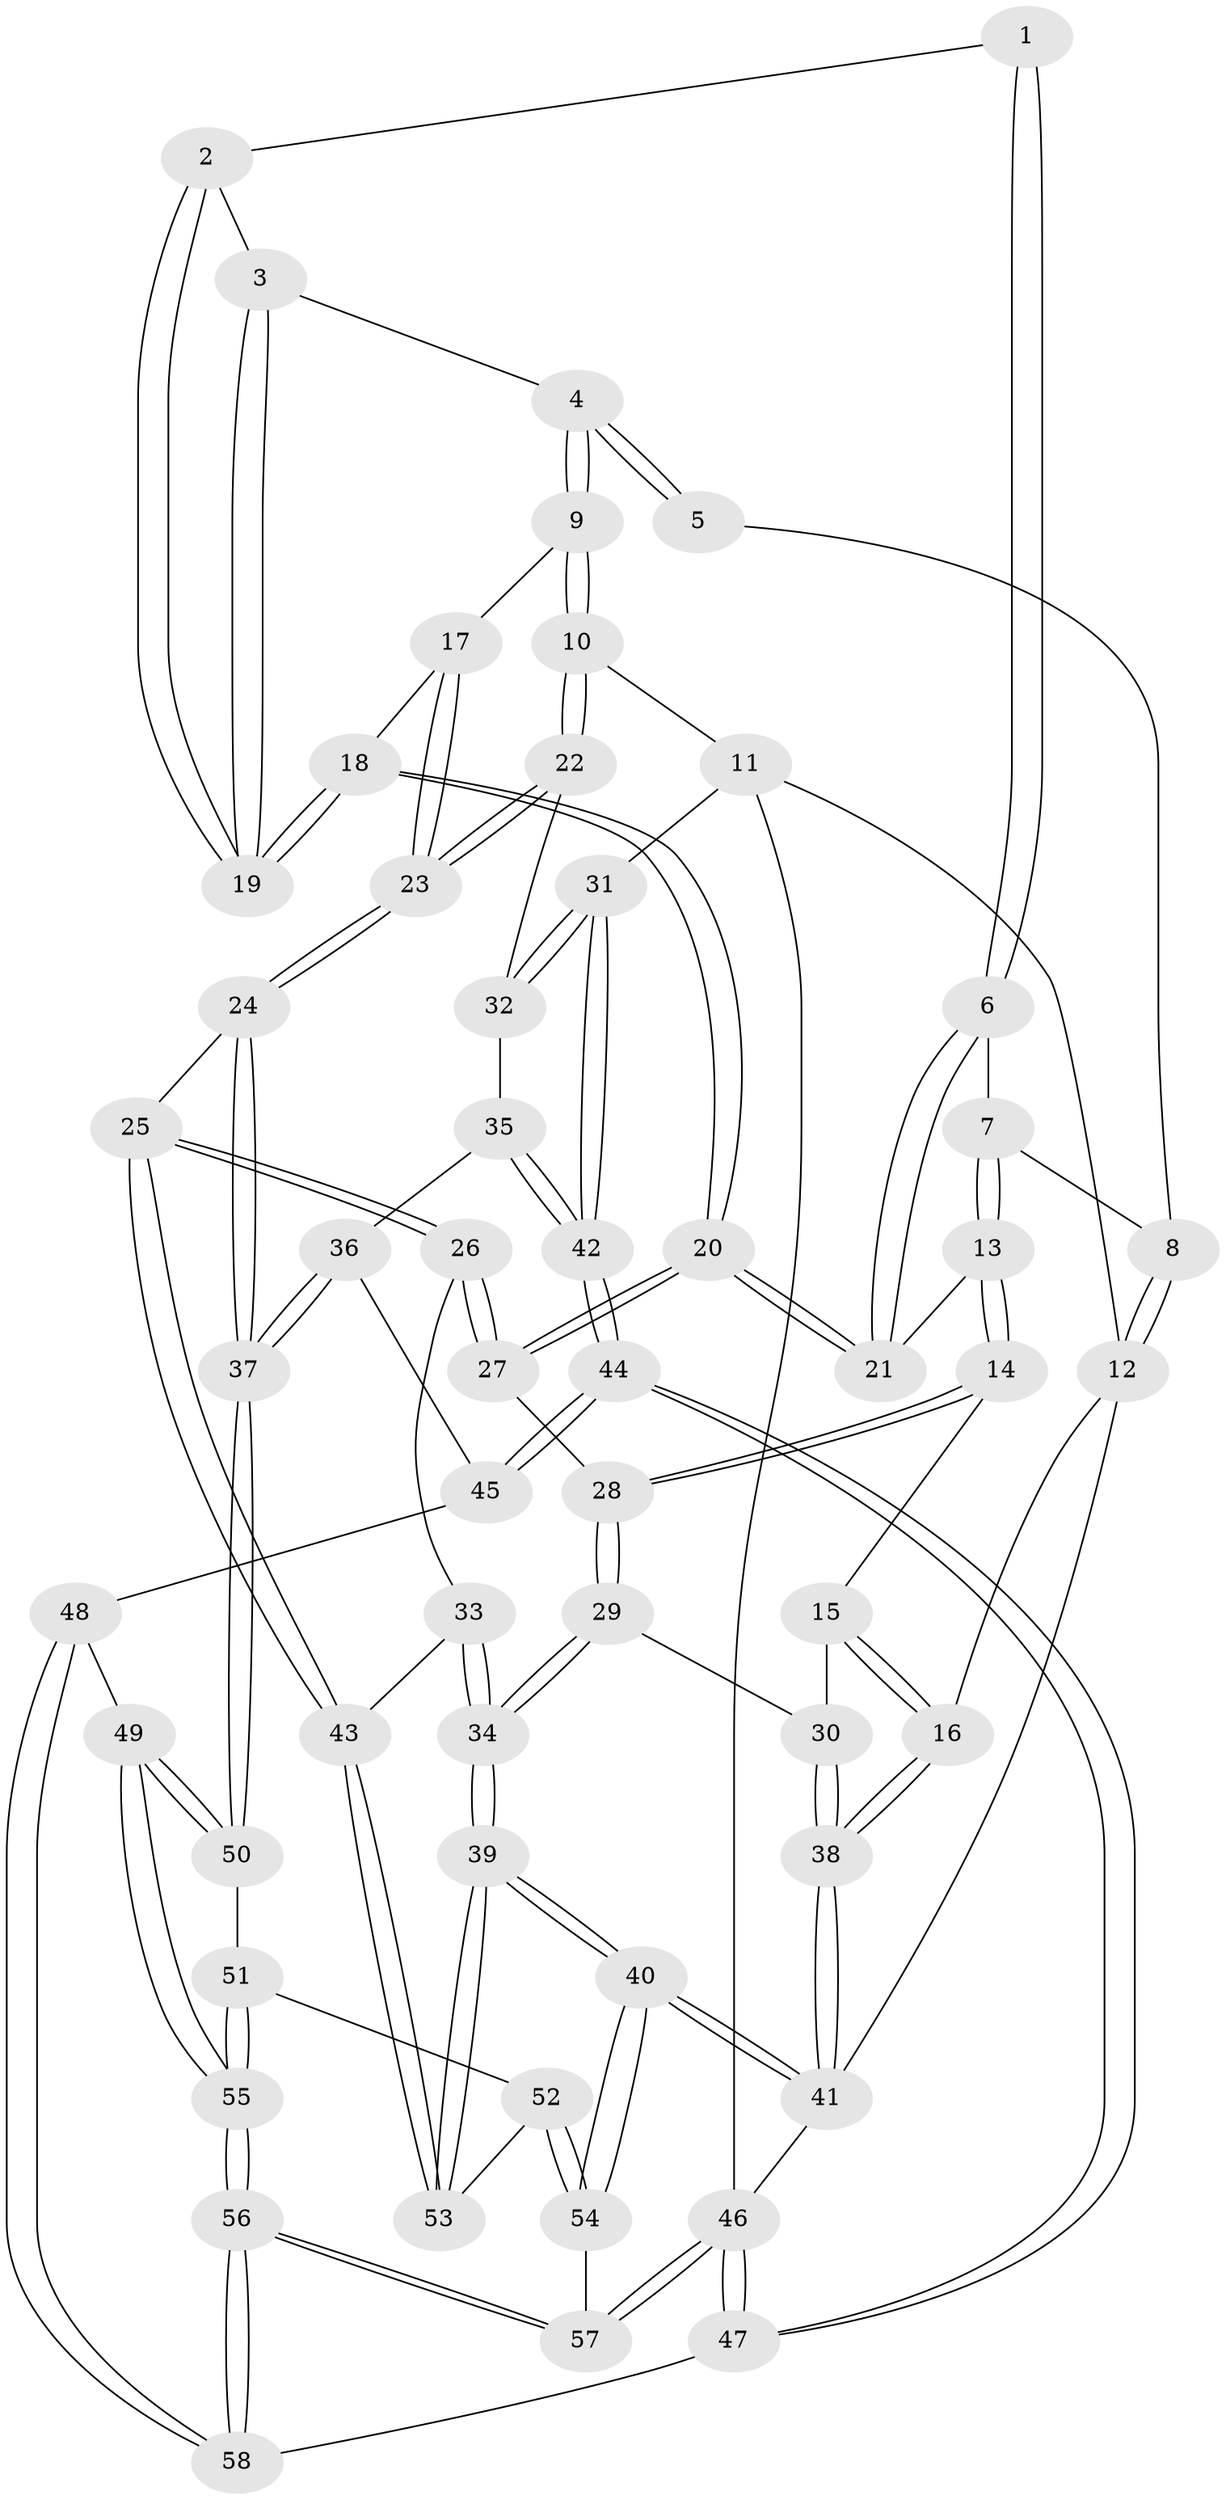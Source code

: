 // coarse degree distribution, {3: 0.2, 2: 0.02857142857142857, 4: 0.37142857142857144, 5: 0.2571428571428571, 6: 0.14285714285714285}
// Generated by graph-tools (version 1.1) at 2025/52/02/27/25 19:52:42]
// undirected, 58 vertices, 142 edges
graph export_dot {
graph [start="1"]
  node [color=gray90,style=filled];
  1 [pos="+0.40809536147742437+0"];
  2 [pos="+0.444947899313678+0.06045308878041087"];
  3 [pos="+0.5999889744243287+0"];
  4 [pos="+0.7914732440546679+0"];
  5 [pos="+0.4079728102523787+0"];
  6 [pos="+0.2966902702668135+0.12896572245770752"];
  7 [pos="+0.09986488312612819+0"];
  8 [pos="+0.0021144513689230543+0"];
  9 [pos="+1+0"];
  10 [pos="+1+0"];
  11 [pos="+1+0"];
  12 [pos="+0+0"];
  13 [pos="+0.1043676523544773+0.2132297590261478"];
  14 [pos="+0.016502520062208963+0.2674224218812186"];
  15 [pos="+0+0.27687794477521616"];
  16 [pos="+0+0.26047740367368394"];
  17 [pos="+0.5953476376701781+0.22524975931329858"];
  18 [pos="+0.44165390957827017+0.21826016321128155"];
  19 [pos="+0.4432713086798849+0.20931713505489696"];
  20 [pos="+0.3744660294549142+0.2560038506543425"];
  21 [pos="+0.3340859467325229+0.22845269628192758"];
  22 [pos="+0.8248096874286195+0.35570346405106984"];
  23 [pos="+0.7140597212895462+0.3854701391949105"];
  24 [pos="+0.6482529892135535+0.5292188628817263"];
  25 [pos="+0.6098810871000924+0.5355952557754817"];
  26 [pos="+0.4377972398478822+0.43129463155408965"];
  27 [pos="+0.3733527645125554+0.2656272319433745"];
  28 [pos="+0.25578222152220115+0.3846377213186087"];
  29 [pos="+0.18281555370661462+0.47052036034156036"];
  30 [pos="+0.10551854061932667+0.4368969615664404"];
  31 [pos="+1+0.3874176698087906"];
  32 [pos="+0.893795610508353+0.4268684883410501"];
  33 [pos="+0.35203804532477845+0.5602424035648225"];
  34 [pos="+0.22561808102610323+0.6314590394207108"];
  35 [pos="+0.9023896815030757+0.5174811149010057"];
  36 [pos="+0.8912428970152281+0.5641171258526784"];
  37 [pos="+0.7268243701133437+0.6076010537526595"];
  38 [pos="+0+0.7162924070616897"];
  39 [pos="+0.1922686885635995+0.73827054273469"];
  40 [pos="+0+1"];
  41 [pos="+0+1"];
  42 [pos="+1+0.47617678217179066"];
  43 [pos="+0.513812867902945+0.6549222042001258"];
  44 [pos="+1+0.7658345792284694"];
  45 [pos="+0.909994173325632+0.582684103141531"];
  46 [pos="+1+1"];
  47 [pos="+1+0.8237228194764825"];
  48 [pos="+0.8689866313302568+0.7723094022684995"];
  49 [pos="+0.7864691308747805+0.7734890515848744"];
  50 [pos="+0.7393985671816466+0.6810644582285329"];
  51 [pos="+0.545487058192667+0.7776838168855058"];
  52 [pos="+0.5205088163637355+0.7597585358569329"];
  53 [pos="+0.4971577744859048+0.7127995147405588"];
  54 [pos="+0.1806842885523458+1"];
  55 [pos="+0.6760982114676743+0.9776759587319752"];
  56 [pos="+0.6716252254296582+1"];
  57 [pos="+0.6618630615769138+1"];
  58 [pos="+1+0.8156135360926248"];
  1 -- 2;
  1 -- 6;
  1 -- 6;
  2 -- 3;
  2 -- 19;
  2 -- 19;
  3 -- 4;
  3 -- 19;
  3 -- 19;
  4 -- 5;
  4 -- 5;
  4 -- 9;
  4 -- 9;
  5 -- 8;
  6 -- 7;
  6 -- 21;
  6 -- 21;
  7 -- 8;
  7 -- 13;
  7 -- 13;
  8 -- 12;
  8 -- 12;
  9 -- 10;
  9 -- 10;
  9 -- 17;
  10 -- 11;
  10 -- 22;
  10 -- 22;
  11 -- 12;
  11 -- 31;
  11 -- 46;
  12 -- 16;
  12 -- 41;
  13 -- 14;
  13 -- 14;
  13 -- 21;
  14 -- 15;
  14 -- 28;
  14 -- 28;
  15 -- 16;
  15 -- 16;
  15 -- 30;
  16 -- 38;
  16 -- 38;
  17 -- 18;
  17 -- 23;
  17 -- 23;
  18 -- 19;
  18 -- 19;
  18 -- 20;
  18 -- 20;
  20 -- 21;
  20 -- 21;
  20 -- 27;
  20 -- 27;
  22 -- 23;
  22 -- 23;
  22 -- 32;
  23 -- 24;
  23 -- 24;
  24 -- 25;
  24 -- 37;
  24 -- 37;
  25 -- 26;
  25 -- 26;
  25 -- 43;
  25 -- 43;
  26 -- 27;
  26 -- 27;
  26 -- 33;
  27 -- 28;
  28 -- 29;
  28 -- 29;
  29 -- 30;
  29 -- 34;
  29 -- 34;
  30 -- 38;
  30 -- 38;
  31 -- 32;
  31 -- 32;
  31 -- 42;
  31 -- 42;
  32 -- 35;
  33 -- 34;
  33 -- 34;
  33 -- 43;
  34 -- 39;
  34 -- 39;
  35 -- 36;
  35 -- 42;
  35 -- 42;
  36 -- 37;
  36 -- 37;
  36 -- 45;
  37 -- 50;
  37 -- 50;
  38 -- 41;
  38 -- 41;
  39 -- 40;
  39 -- 40;
  39 -- 53;
  39 -- 53;
  40 -- 41;
  40 -- 41;
  40 -- 54;
  40 -- 54;
  41 -- 46;
  42 -- 44;
  42 -- 44;
  43 -- 53;
  43 -- 53;
  44 -- 45;
  44 -- 45;
  44 -- 47;
  44 -- 47;
  45 -- 48;
  46 -- 47;
  46 -- 47;
  46 -- 57;
  46 -- 57;
  47 -- 58;
  48 -- 49;
  48 -- 58;
  48 -- 58;
  49 -- 50;
  49 -- 50;
  49 -- 55;
  49 -- 55;
  50 -- 51;
  51 -- 52;
  51 -- 55;
  51 -- 55;
  52 -- 53;
  52 -- 54;
  52 -- 54;
  54 -- 57;
  55 -- 56;
  55 -- 56;
  56 -- 57;
  56 -- 57;
  56 -- 58;
  56 -- 58;
}
